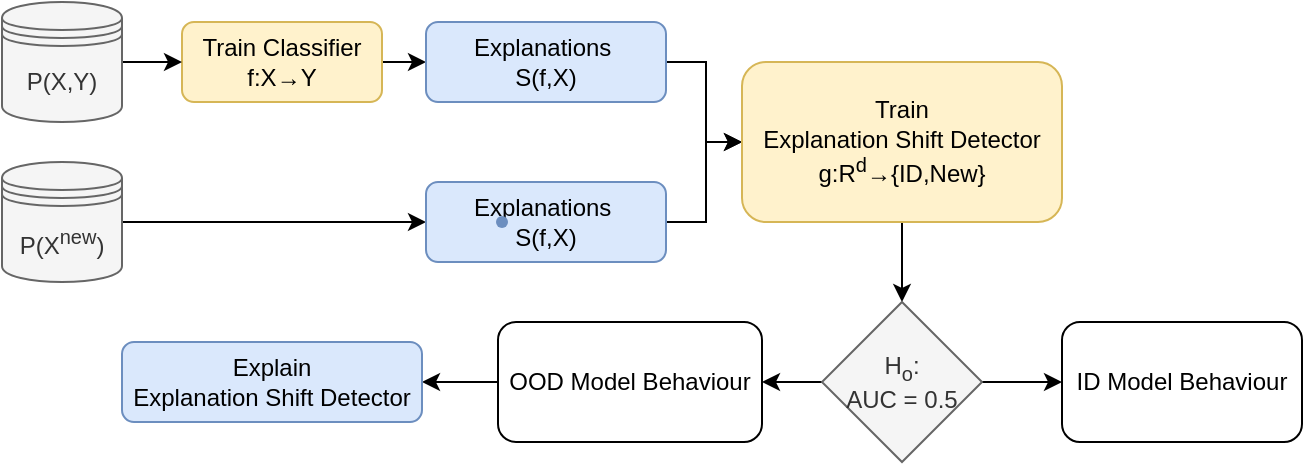 <mxfile version="21.0.6" type="github">
  <diagram id="C5RBs43oDa-KdzZeNtuy" name="Page-1">
    <mxGraphModel dx="954" dy="616" grid="1" gridSize="10" guides="1" tooltips="1" connect="1" arrows="1" fold="1" page="1" pageScale="1" pageWidth="827" pageHeight="1169" math="0" shadow="0">
      <root>
        <mxCell id="WIyWlLk6GJQsqaUBKTNV-0" />
        <mxCell id="WIyWlLk6GJQsqaUBKTNV-1" parent="WIyWlLk6GJQsqaUBKTNV-0" />
        <mxCell id="CERsI-dbUr9vtdzJt2CL-5" value="" style="edgeStyle=orthogonalEdgeStyle;rounded=0;orthogonalLoop=1;jettySize=auto;html=1;" edge="1" parent="WIyWlLk6GJQsqaUBKTNV-1" source="WIyWlLk6GJQsqaUBKTNV-7" target="CERsI-dbUr9vtdzJt2CL-2">
          <mxGeometry relative="1" as="geometry" />
        </mxCell>
        <mxCell id="WIyWlLk6GJQsqaUBKTNV-7" value="Train Classifier&lt;br&gt;f:X→Y" style="rounded=1;whiteSpace=wrap;html=1;fontSize=12;glass=0;strokeWidth=1;shadow=0;horizontal=1;fillColor=#fff2cc;strokeColor=#d6b656;" parent="WIyWlLk6GJQsqaUBKTNV-1" vertex="1">
          <mxGeometry x="160" y="120" width="100" height="40" as="geometry" />
        </mxCell>
        <mxCell id="CERsI-dbUr9vtdzJt2CL-6" value="" style="edgeStyle=orthogonalEdgeStyle;rounded=0;orthogonalLoop=1;jettySize=auto;html=1;" edge="1" parent="WIyWlLk6GJQsqaUBKTNV-1" source="CERsI-dbUr9vtdzJt2CL-0" target="WIyWlLk6GJQsqaUBKTNV-7">
          <mxGeometry relative="1" as="geometry" />
        </mxCell>
        <mxCell id="CERsI-dbUr9vtdzJt2CL-0" value="P(X,Y)" style="shape=datastore;whiteSpace=wrap;html=1;fillColor=#f5f5f5;strokeColor=#666666;fontColor=#333333;" vertex="1" parent="WIyWlLk6GJQsqaUBKTNV-1">
          <mxGeometry x="70" y="110" width="60" height="60" as="geometry" />
        </mxCell>
        <mxCell id="CERsI-dbUr9vtdzJt2CL-9" value="" style="edgeStyle=orthogonalEdgeStyle;rounded=0;orthogonalLoop=1;jettySize=auto;html=1;entryX=0;entryY=0.5;entryDx=0;entryDy=0;" edge="1" parent="WIyWlLk6GJQsqaUBKTNV-1" source="CERsI-dbUr9vtdzJt2CL-1" target="CERsI-dbUr9vtdzJt2CL-7">
          <mxGeometry relative="1" as="geometry" />
        </mxCell>
        <mxCell id="CERsI-dbUr9vtdzJt2CL-1" value="P(X&lt;sup&gt;new&lt;/sup&gt;)" style="shape=datastore;whiteSpace=wrap;html=1;fillColor=#f5f5f5;strokeColor=#666666;fontColor=#333333;" vertex="1" parent="WIyWlLk6GJQsqaUBKTNV-1">
          <mxGeometry x="70" y="190" width="60" height="60" as="geometry" />
        </mxCell>
        <mxCell id="CERsI-dbUr9vtdzJt2CL-11" value="" style="edgeStyle=orthogonalEdgeStyle;rounded=0;orthogonalLoop=1;jettySize=auto;html=1;" edge="1" parent="WIyWlLk6GJQsqaUBKTNV-1" source="CERsI-dbUr9vtdzJt2CL-2" target="CERsI-dbUr9vtdzJt2CL-10">
          <mxGeometry relative="1" as="geometry" />
        </mxCell>
        <mxCell id="CERsI-dbUr9vtdzJt2CL-2" value="Explanations&amp;nbsp;&lt;br&gt;S(f,X)" style="rounded=1;whiteSpace=wrap;html=1;fontSize=12;glass=0;strokeWidth=1;shadow=0;fillColor=#dae8fc;strokeColor=#6c8ebf;" vertex="1" parent="WIyWlLk6GJQsqaUBKTNV-1">
          <mxGeometry x="282" y="120" width="120" height="40" as="geometry" />
        </mxCell>
        <mxCell id="CERsI-dbUr9vtdzJt2CL-12" value="" style="edgeStyle=orthogonalEdgeStyle;rounded=0;orthogonalLoop=1;jettySize=auto;html=1;" edge="1" parent="WIyWlLk6GJQsqaUBKTNV-1" source="CERsI-dbUr9vtdzJt2CL-7" target="CERsI-dbUr9vtdzJt2CL-10">
          <mxGeometry relative="1" as="geometry" />
        </mxCell>
        <mxCell id="CERsI-dbUr9vtdzJt2CL-7" value="Explanations&amp;nbsp;&lt;br&gt;S(f,X)" style="rounded=1;whiteSpace=wrap;html=1;fontSize=12;glass=0;strokeWidth=1;shadow=0;fillColor=#dae8fc;strokeColor=#6c8ebf;" vertex="1" parent="WIyWlLk6GJQsqaUBKTNV-1">
          <mxGeometry x="282" y="200" width="120" height="40" as="geometry" />
        </mxCell>
        <mxCell id="CERsI-dbUr9vtdzJt2CL-8" value="" style="shape=waypoint;sketch=0;size=6;pointerEvents=1;points=[];fillColor=#dae8fc;resizable=0;rotatable=0;perimeter=centerPerimeter;snapToPoint=1;strokeColor=#6c8ebf;" vertex="1" parent="WIyWlLk6GJQsqaUBKTNV-1">
          <mxGeometry x="310" y="210" width="20" height="20" as="geometry" />
        </mxCell>
        <mxCell id="CERsI-dbUr9vtdzJt2CL-16" value="" style="edgeStyle=orthogonalEdgeStyle;rounded=0;orthogonalLoop=1;jettySize=auto;html=1;" edge="1" parent="WIyWlLk6GJQsqaUBKTNV-1" source="CERsI-dbUr9vtdzJt2CL-10" target="CERsI-dbUr9vtdzJt2CL-13">
          <mxGeometry relative="1" as="geometry" />
        </mxCell>
        <mxCell id="CERsI-dbUr9vtdzJt2CL-10" value="Train &lt;br&gt;Explanation Shift Detector&lt;br&gt;g:R&lt;sup&gt;d&lt;/sup&gt;→{ID,New}" style="rounded=1;whiteSpace=wrap;html=1;fontSize=12;glass=0;strokeWidth=1;shadow=0;horizontal=1;fillColor=#fff2cc;strokeColor=#d6b656;" vertex="1" parent="WIyWlLk6GJQsqaUBKTNV-1">
          <mxGeometry x="440" y="140" width="160" height="80" as="geometry" />
        </mxCell>
        <mxCell id="CERsI-dbUr9vtdzJt2CL-17" value="" style="edgeStyle=orthogonalEdgeStyle;rounded=0;orthogonalLoop=1;jettySize=auto;html=1;" edge="1" parent="WIyWlLk6GJQsqaUBKTNV-1" source="CERsI-dbUr9vtdzJt2CL-13" target="CERsI-dbUr9vtdzJt2CL-15">
          <mxGeometry relative="1" as="geometry" />
        </mxCell>
        <mxCell id="CERsI-dbUr9vtdzJt2CL-19" value="" style="edgeStyle=orthogonalEdgeStyle;rounded=0;orthogonalLoop=1;jettySize=auto;html=1;" edge="1" parent="WIyWlLk6GJQsqaUBKTNV-1" source="CERsI-dbUr9vtdzJt2CL-13" target="CERsI-dbUr9vtdzJt2CL-18">
          <mxGeometry relative="1" as="geometry" />
        </mxCell>
        <mxCell id="CERsI-dbUr9vtdzJt2CL-13" value="H&lt;sub&gt;o&lt;/sub&gt;:&lt;br&gt;AUC = 0.5" style="rhombus;whiteSpace=wrap;html=1;fillColor=#f5f5f5;fontColor=#333333;strokeColor=#666666;" vertex="1" parent="WIyWlLk6GJQsqaUBKTNV-1">
          <mxGeometry x="480" y="260" width="80" height="80" as="geometry" />
        </mxCell>
        <mxCell id="CERsI-dbUr9vtdzJt2CL-15" value="ID Model Behaviour" style="rounded=1;whiteSpace=wrap;html=1;" vertex="1" parent="WIyWlLk6GJQsqaUBKTNV-1">
          <mxGeometry x="600" y="270" width="120" height="60" as="geometry" />
        </mxCell>
        <mxCell id="CERsI-dbUr9vtdzJt2CL-21" value="" style="edgeStyle=orthogonalEdgeStyle;rounded=0;orthogonalLoop=1;jettySize=auto;html=1;" edge="1" parent="WIyWlLk6GJQsqaUBKTNV-1" source="CERsI-dbUr9vtdzJt2CL-18" target="CERsI-dbUr9vtdzJt2CL-20">
          <mxGeometry relative="1" as="geometry" />
        </mxCell>
        <mxCell id="CERsI-dbUr9vtdzJt2CL-18" value="OOD Model Behaviour" style="rounded=1;whiteSpace=wrap;html=1;" vertex="1" parent="WIyWlLk6GJQsqaUBKTNV-1">
          <mxGeometry x="318" y="270" width="132" height="60" as="geometry" />
        </mxCell>
        <mxCell id="CERsI-dbUr9vtdzJt2CL-20" value="Explain&lt;br&gt;Explanation Shift Detector" style="rounded=1;whiteSpace=wrap;html=1;fontSize=12;glass=0;strokeWidth=1;shadow=0;fillColor=#dae8fc;strokeColor=#6c8ebf;" vertex="1" parent="WIyWlLk6GJQsqaUBKTNV-1">
          <mxGeometry x="130" y="280" width="150" height="40" as="geometry" />
        </mxCell>
      </root>
    </mxGraphModel>
  </diagram>
</mxfile>
